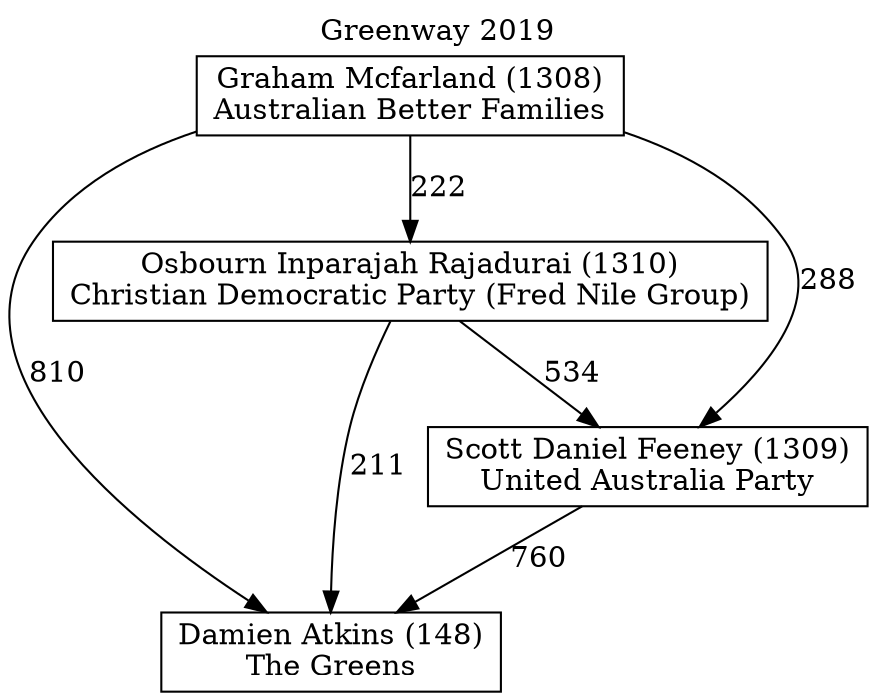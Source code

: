 // House preference flow
digraph "Damien Atkins (148)_Greenway_2019" {
	graph [label="Greenway 2019" labelloc=t mclimit=10]
	node [shape=box]
	"Damien Atkins (148)" [label="Damien Atkins (148)
The Greens"]
	"Graham Mcfarland (1308)" [label="Graham Mcfarland (1308)
Australian Better Families"]
	"Osbourn Inparajah Rajadurai (1310)" [label="Osbourn Inparajah Rajadurai (1310)
Christian Democratic Party (Fred Nile Group)"]
	"Scott Daniel Feeney (1309)" [label="Scott Daniel Feeney (1309)
United Australia Party"]
	"Graham Mcfarland (1308)" -> "Damien Atkins (148)" [label=810]
	"Graham Mcfarland (1308)" -> "Osbourn Inparajah Rajadurai (1310)" [label=222]
	"Graham Mcfarland (1308)" -> "Scott Daniel Feeney (1309)" [label=288]
	"Osbourn Inparajah Rajadurai (1310)" -> "Damien Atkins (148)" [label=211]
	"Osbourn Inparajah Rajadurai (1310)" -> "Scott Daniel Feeney (1309)" [label=534]
	"Scott Daniel Feeney (1309)" -> "Damien Atkins (148)" [label=760]
}
